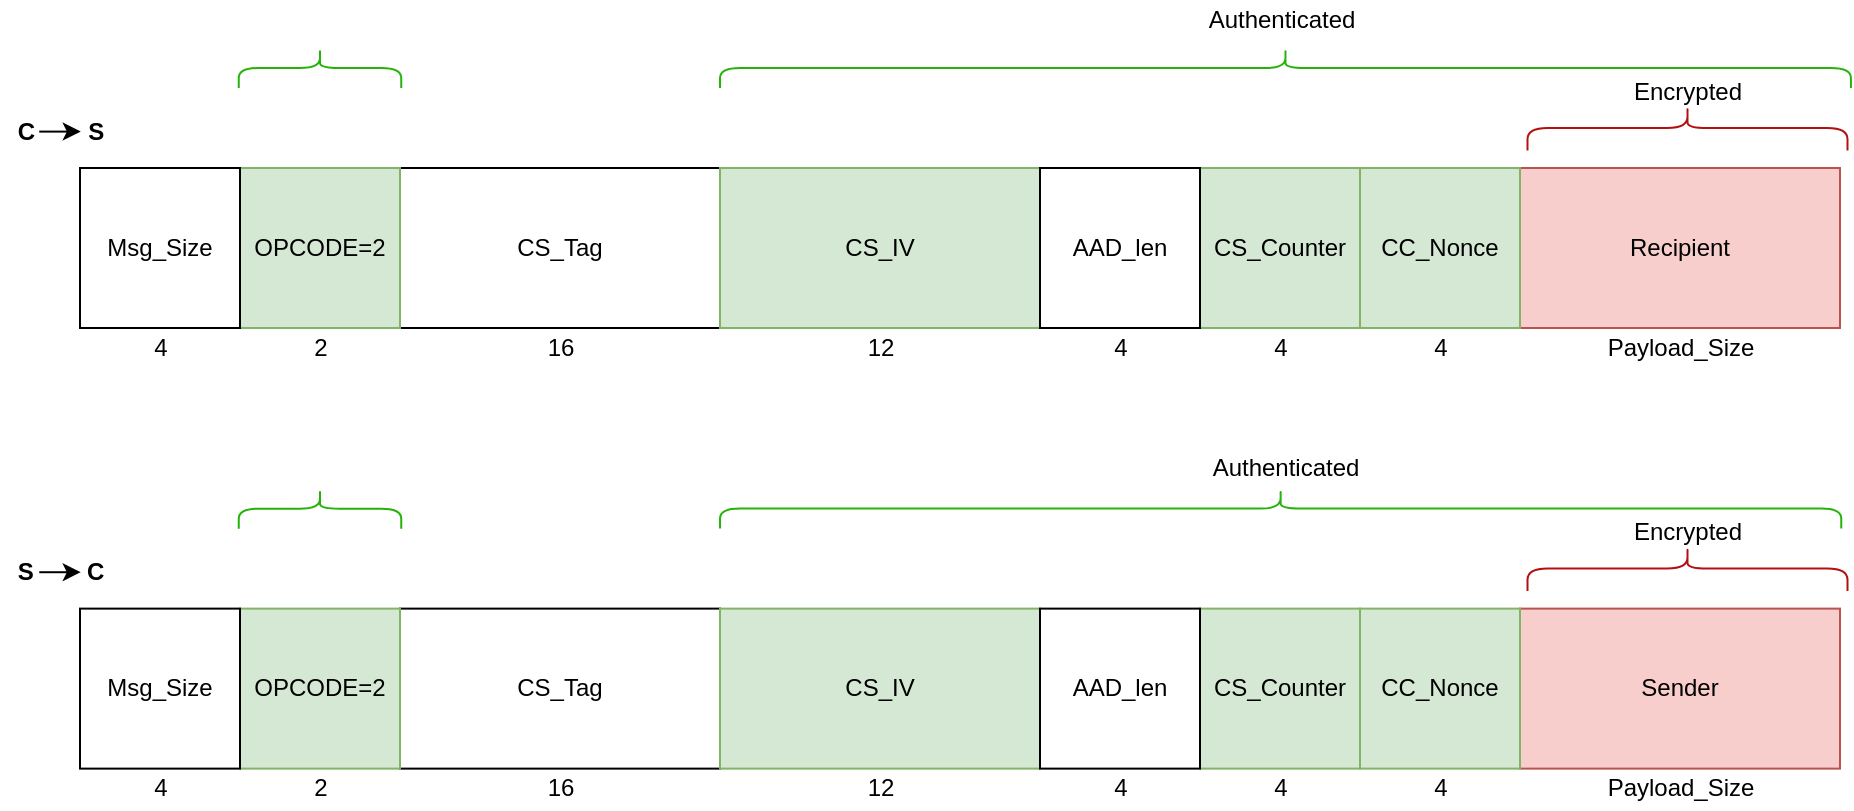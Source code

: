 <mxfile version="14.8.0" type="device"><diagram id="JnsHK4KVEeLFUYIl2cZT" name="Page-1"><mxGraphModel dx="1856" dy="827" grid="1" gridSize="10" guides="1" tooltips="1" connect="1" arrows="1" fold="1" page="1" pageScale="1" pageWidth="850" pageHeight="1100" math="0" shadow="0"><root><mxCell id="0"/><mxCell id="1" parent="0"/><mxCell id="--VPTjSAFyJSEAJb3F61-1" value="CS_Tag" style="rounded=0;whiteSpace=wrap;html=1;" parent="1" vertex="1"><mxGeometry x="80" y="120" width="160" height="80" as="geometry"/></mxCell><mxCell id="--VPTjSAFyJSEAJb3F61-2" value="Recipient" style="rounded=0;whiteSpace=wrap;html=1;fillColor=#f8cecc;strokeColor=#b85450;" parent="1" vertex="1"><mxGeometry x="640" y="120" width="160" height="80" as="geometry"/></mxCell><mxCell id="rIUNeXysTbwkUXxr69oF-3" value="CS_IV" style="rounded=0;whiteSpace=wrap;html=1;fillColor=#d5e8d4;strokeColor=#82b366;" parent="1" vertex="1"><mxGeometry x="240" y="120" width="160" height="80" as="geometry"/></mxCell><mxCell id="rIUNeXysTbwkUXxr69oF-11" value="12" style="text;html=1;align=center;verticalAlign=middle;resizable=0;points=[];autosize=1;strokeColor=none;" parent="1" vertex="1"><mxGeometry x="305" y="200" width="30" height="20" as="geometry"/></mxCell><mxCell id="rIUNeXysTbwkUXxr69oF-12" value="16" style="text;html=1;align=center;verticalAlign=middle;resizable=0;points=[];autosize=1;strokeColor=none;" parent="1" vertex="1"><mxGeometry x="145" y="200" width="30" height="20" as="geometry"/></mxCell><mxCell id="rIUNeXysTbwkUXxr69oF-13" value="" style="shape=curlyBracket;whiteSpace=wrap;html=1;rounded=1;flipH=1;rotation=-90;fillColor=none;strokeColor=#25B309;" parent="1" vertex="1"><mxGeometry x="512.74" y="-212.73" width="20" height="565.46" as="geometry"/></mxCell><mxCell id="rIUNeXysTbwkUXxr69oF-17" value="" style="shape=curlyBracket;whiteSpace=wrap;html=1;rounded=1;flipH=1;rotation=-90;fillColor=none;strokeColor=#B31010;" parent="1" vertex="1"><mxGeometry x="712.5" y="20" width="22.5" height="160" as="geometry"/></mxCell><mxCell id="PZgRo28WHfn0_lOXS9-g-5" value="Authenticated" style="text;html=1;strokeColor=none;fillColor=none;align=center;verticalAlign=middle;whiteSpace=wrap;rounded=0;" parent="1" vertex="1"><mxGeometry x="500.94" y="36.38" width="40" height="20" as="geometry"/></mxCell><mxCell id="PZgRo28WHfn0_lOXS9-g-6" value="Encrypted" style="text;html=1;strokeColor=none;fillColor=none;align=center;verticalAlign=middle;whiteSpace=wrap;rounded=0;" parent="1" vertex="1"><mxGeometry x="703.75" y="72" width="40" height="20" as="geometry"/></mxCell><mxCell id="y2I8kCd7YlMg4-HbfQQU-5" value="CS_Counter" style="rounded=0;whiteSpace=wrap;html=1;fillColor=#d5e8d4;strokeColor=#82b366;" parent="1" vertex="1"><mxGeometry x="480" y="120" width="80" height="80" as="geometry"/></mxCell><mxCell id="y2I8kCd7YlMg4-HbfQQU-6" value="OPCODE=2" style="rounded=0;whiteSpace=wrap;html=1;fillColor=#d5e8d4;strokeColor=#82b366;" parent="1" vertex="1"><mxGeometry y="120" width="80" height="80" as="geometry"/></mxCell><mxCell id="y2I8kCd7YlMg4-HbfQQU-9" value="4" style="text;html=1;align=center;verticalAlign=middle;resizable=0;points=[];autosize=1;strokeColor=none;" parent="1" vertex="1"><mxGeometry x="510" y="200" width="20" height="20" as="geometry"/></mxCell><mxCell id="y2I8kCd7YlMg4-HbfQQU-10" value="2" style="text;html=1;align=center;verticalAlign=middle;resizable=0;points=[];autosize=1;strokeColor=none;" parent="1" vertex="1"><mxGeometry x="30" y="200" width="20" height="20" as="geometry"/></mxCell><mxCell id="kLCrnLrss-iTAc0iQ1Ad-3" value="Payload_Size" style="text;html=1;align=center;verticalAlign=middle;resizable=0;points=[];autosize=1;strokeColor=none;" parent="1" vertex="1"><mxGeometry x="675" y="200" width="90" height="20" as="geometry"/></mxCell><mxCell id="GfHMuGEmGK7sS7E1Cg0a-1" value="" style="shape=curlyBracket;whiteSpace=wrap;html=1;rounded=1;flipH=1;rotation=-90;fillColor=none;strokeColor=#25B309;" parent="1" vertex="1"><mxGeometry x="30.0" y="29.38" width="20" height="81.25" as="geometry"/></mxCell><mxCell id="Okg_Jpw_-6h-A2537YH7-1" value="Msg_Size" style="rounded=0;whiteSpace=wrap;html=1;" parent="1" vertex="1"><mxGeometry x="-80" y="120" width="80" height="80" as="geometry"/></mxCell><mxCell id="Okg_Jpw_-6h-A2537YH7-2" value="4" style="text;html=1;align=center;verticalAlign=middle;resizable=0;points=[];autosize=1;strokeColor=none;" parent="1" vertex="1"><mxGeometry x="-50" y="200" width="20" height="20" as="geometry"/></mxCell><mxCell id="Okg_Jpw_-6h-A2537YH7-4" value="AAD_len" style="rounded=0;whiteSpace=wrap;html=1;" parent="1" vertex="1"><mxGeometry x="400" y="120" width="80" height="80" as="geometry"/></mxCell><mxCell id="Okg_Jpw_-6h-A2537YH7-7" value="4" style="text;html=1;align=center;verticalAlign=middle;resizable=0;points=[];autosize=1;strokeColor=none;" parent="1" vertex="1"><mxGeometry x="430" y="200" width="20" height="20" as="geometry"/></mxCell><mxCell id="ngVbLnE4VcK7GlN2ORJt-1" value="CS_Tag" style="rounded=0;whiteSpace=wrap;html=1;" parent="1" vertex="1"><mxGeometry x="80" y="340.31" width="160" height="80" as="geometry"/></mxCell><mxCell id="ngVbLnE4VcK7GlN2ORJt-2" value="Sender" style="rounded=0;whiteSpace=wrap;html=1;fillColor=#f8cecc;strokeColor=#b85450;" parent="1" vertex="1"><mxGeometry x="640" y="340.31" width="160" height="80" as="geometry"/></mxCell><mxCell id="ngVbLnE4VcK7GlN2ORJt-3" value="CS_IV" style="rounded=0;whiteSpace=wrap;html=1;fillColor=#d5e8d4;strokeColor=#82b366;" parent="1" vertex="1"><mxGeometry x="240" y="340.31" width="160" height="80" as="geometry"/></mxCell><mxCell id="ngVbLnE4VcK7GlN2ORJt-4" value="12" style="text;html=1;align=center;verticalAlign=middle;resizable=0;points=[];autosize=1;strokeColor=none;" parent="1" vertex="1"><mxGeometry x="305" y="420.31" width="30" height="20" as="geometry"/></mxCell><mxCell id="ngVbLnE4VcK7GlN2ORJt-5" value="16" style="text;html=1;align=center;verticalAlign=middle;resizable=0;points=[];autosize=1;strokeColor=none;" parent="1" vertex="1"><mxGeometry x="145" y="420.31" width="30" height="20" as="geometry"/></mxCell><mxCell id="ngVbLnE4VcK7GlN2ORJt-6" value="" style="shape=curlyBracket;whiteSpace=wrap;html=1;rounded=1;flipH=1;rotation=-90;fillColor=none;strokeColor=#25B309;" parent="1" vertex="1"><mxGeometry x="510.32" y="10" width="20" height="560.62" as="geometry"/></mxCell><mxCell id="ngVbLnE4VcK7GlN2ORJt-7" value="" style="shape=curlyBracket;whiteSpace=wrap;html=1;rounded=1;flipH=1;rotation=-90;fillColor=none;strokeColor=#B31010;" parent="1" vertex="1"><mxGeometry x="712.5" y="240.31" width="22.5" height="160" as="geometry"/></mxCell><mxCell id="ngVbLnE4VcK7GlN2ORJt-8" value="Authenticated" style="text;html=1;strokeColor=none;fillColor=none;align=center;verticalAlign=middle;whiteSpace=wrap;rounded=0;" parent="1" vertex="1"><mxGeometry x="502.74" y="259.69" width="40" height="20" as="geometry"/></mxCell><mxCell id="ngVbLnE4VcK7GlN2ORJt-9" value="Encrypted" style="text;html=1;strokeColor=none;fillColor=none;align=center;verticalAlign=middle;whiteSpace=wrap;rounded=0;" parent="1" vertex="1"><mxGeometry x="703.75" y="292.31" width="40" height="20" as="geometry"/></mxCell><mxCell id="ngVbLnE4VcK7GlN2ORJt-10" value="CS_Counter" style="rounded=0;whiteSpace=wrap;html=1;fillColor=#d5e8d4;strokeColor=#82b366;" parent="1" vertex="1"><mxGeometry x="480" y="340.31" width="80" height="80" as="geometry"/></mxCell><mxCell id="ngVbLnE4VcK7GlN2ORJt-11" value="OPCODE=2" style="rounded=0;whiteSpace=wrap;html=1;fillColor=#d5e8d4;strokeColor=#82b366;" parent="1" vertex="1"><mxGeometry y="340.31" width="80" height="80" as="geometry"/></mxCell><mxCell id="ngVbLnE4VcK7GlN2ORJt-12" value="4" style="text;html=1;align=center;verticalAlign=middle;resizable=0;points=[];autosize=1;strokeColor=none;" parent="1" vertex="1"><mxGeometry x="510" y="420.31" width="20" height="20" as="geometry"/></mxCell><mxCell id="ngVbLnE4VcK7GlN2ORJt-13" value="2" style="text;html=1;align=center;verticalAlign=middle;resizable=0;points=[];autosize=1;strokeColor=none;" parent="1" vertex="1"><mxGeometry x="30" y="420.31" width="20" height="20" as="geometry"/></mxCell><mxCell id="ngVbLnE4VcK7GlN2ORJt-14" value="Payload_Size" style="text;html=1;align=center;verticalAlign=middle;resizable=0;points=[];autosize=1;strokeColor=none;" parent="1" vertex="1"><mxGeometry x="675" y="420.31" width="90" height="20" as="geometry"/></mxCell><mxCell id="ngVbLnE4VcK7GlN2ORJt-15" value="" style="shape=curlyBracket;whiteSpace=wrap;html=1;rounded=1;flipH=1;rotation=-90;fillColor=none;strokeColor=#25B309;" parent="1" vertex="1"><mxGeometry x="30" y="249.69" width="20" height="81.25" as="geometry"/></mxCell><mxCell id="ngVbLnE4VcK7GlN2ORJt-16" value="Msg_Size" style="rounded=0;whiteSpace=wrap;html=1;" parent="1" vertex="1"><mxGeometry x="-80" y="340.31" width="80" height="80" as="geometry"/></mxCell><mxCell id="ngVbLnE4VcK7GlN2ORJt-17" value="4" style="text;html=1;align=center;verticalAlign=middle;resizable=0;points=[];autosize=1;strokeColor=none;" parent="1" vertex="1"><mxGeometry x="-50" y="420.31" width="20" height="20" as="geometry"/></mxCell><mxCell id="ngVbLnE4VcK7GlN2ORJt-18" value="AAD_len" style="rounded=0;whiteSpace=wrap;html=1;" parent="1" vertex="1"><mxGeometry x="400" y="340.31" width="80" height="80" as="geometry"/></mxCell><mxCell id="ngVbLnE4VcK7GlN2ORJt-19" value="4" style="text;html=1;align=center;verticalAlign=middle;resizable=0;points=[];autosize=1;strokeColor=none;" parent="1" vertex="1"><mxGeometry x="430" y="420.31" width="20" height="20" as="geometry"/></mxCell><mxCell id="ngVbLnE4VcK7GlN2ORJt-20" value="&lt;b&gt;C&amp;nbsp; &amp;nbsp; &amp;nbsp; &amp;nbsp; S&lt;/b&gt;" style="text;html=1;align=center;verticalAlign=middle;resizable=0;points=[];autosize=1;strokeColor=none;" parent="1" vertex="1"><mxGeometry x="-120" y="92" width="60" height="20" as="geometry"/></mxCell><mxCell id="ngVbLnE4VcK7GlN2ORJt-22" value="" style="endArrow=classic;html=1;exitX=0.981;exitY=0;exitDx=0;exitDy=0;exitPerimeter=0;" parent="1" edge="1"><mxGeometry width="50" height="50" relative="1" as="geometry"><mxPoint x="-100.38" y="101.8" as="sourcePoint"/><mxPoint x="-79.62" y="101.8" as="targetPoint"/><Array as="points"><mxPoint x="-89.62" y="101.8"/></Array></mxGeometry></mxCell><mxCell id="ngVbLnE4VcK7GlN2ORJt-23" value="&lt;b&gt;S&amp;nbsp; &amp;nbsp; &amp;nbsp; &amp;nbsp; C&lt;/b&gt;" style="text;html=1;align=center;verticalAlign=middle;resizable=0;points=[];autosize=1;strokeColor=none;" parent="1" vertex="1"><mxGeometry x="-120" y="312.31" width="60" height="20" as="geometry"/></mxCell><mxCell id="ngVbLnE4VcK7GlN2ORJt-24" value="" style="endArrow=classic;html=1;exitX=0.981;exitY=0;exitDx=0;exitDy=0;exitPerimeter=0;" parent="1" edge="1"><mxGeometry width="50" height="50" relative="1" as="geometry"><mxPoint x="-100.38" y="322.11" as="sourcePoint"/><mxPoint x="-79.62" y="322.11" as="targetPoint"/><Array as="points"><mxPoint x="-89.62" y="322.11"/></Array></mxGeometry></mxCell><mxCell id="LlGi4iIatlSDYSPXScLR-1" value="CC_Nonce" style="rounded=0;whiteSpace=wrap;html=1;fillColor=#d5e8d4;strokeColor=#82b366;" vertex="1" parent="1"><mxGeometry x="560" y="120" width="80" height="80" as="geometry"/></mxCell><mxCell id="LlGi4iIatlSDYSPXScLR-2" value="CC_Nonce" style="rounded=0;whiteSpace=wrap;html=1;fillColor=#d5e8d4;strokeColor=#82b366;" vertex="1" parent="1"><mxGeometry x="560" y="340.31" width="80" height="80" as="geometry"/></mxCell><mxCell id="LlGi4iIatlSDYSPXScLR-3" value="4" style="text;html=1;align=center;verticalAlign=middle;resizable=0;points=[];autosize=1;strokeColor=none;" vertex="1" parent="1"><mxGeometry x="590" y="420.31" width="20" height="20" as="geometry"/></mxCell><mxCell id="LlGi4iIatlSDYSPXScLR-4" value="4" style="text;html=1;align=center;verticalAlign=middle;resizable=0;points=[];autosize=1;strokeColor=none;" vertex="1" parent="1"><mxGeometry x="590" y="200" width="20" height="20" as="geometry"/></mxCell></root></mxGraphModel></diagram></mxfile>